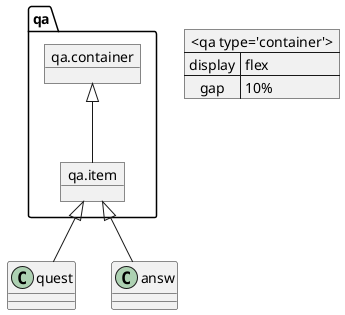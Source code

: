 @startuml
object qa.container
object qa.item
qa.container <|-- qa.item
qa.item <|-- quest
qa.item <|-- answ
map "<qa type='container'>" as qaContainerMap {
    display => flex
    gap => 10%
}
@enduml